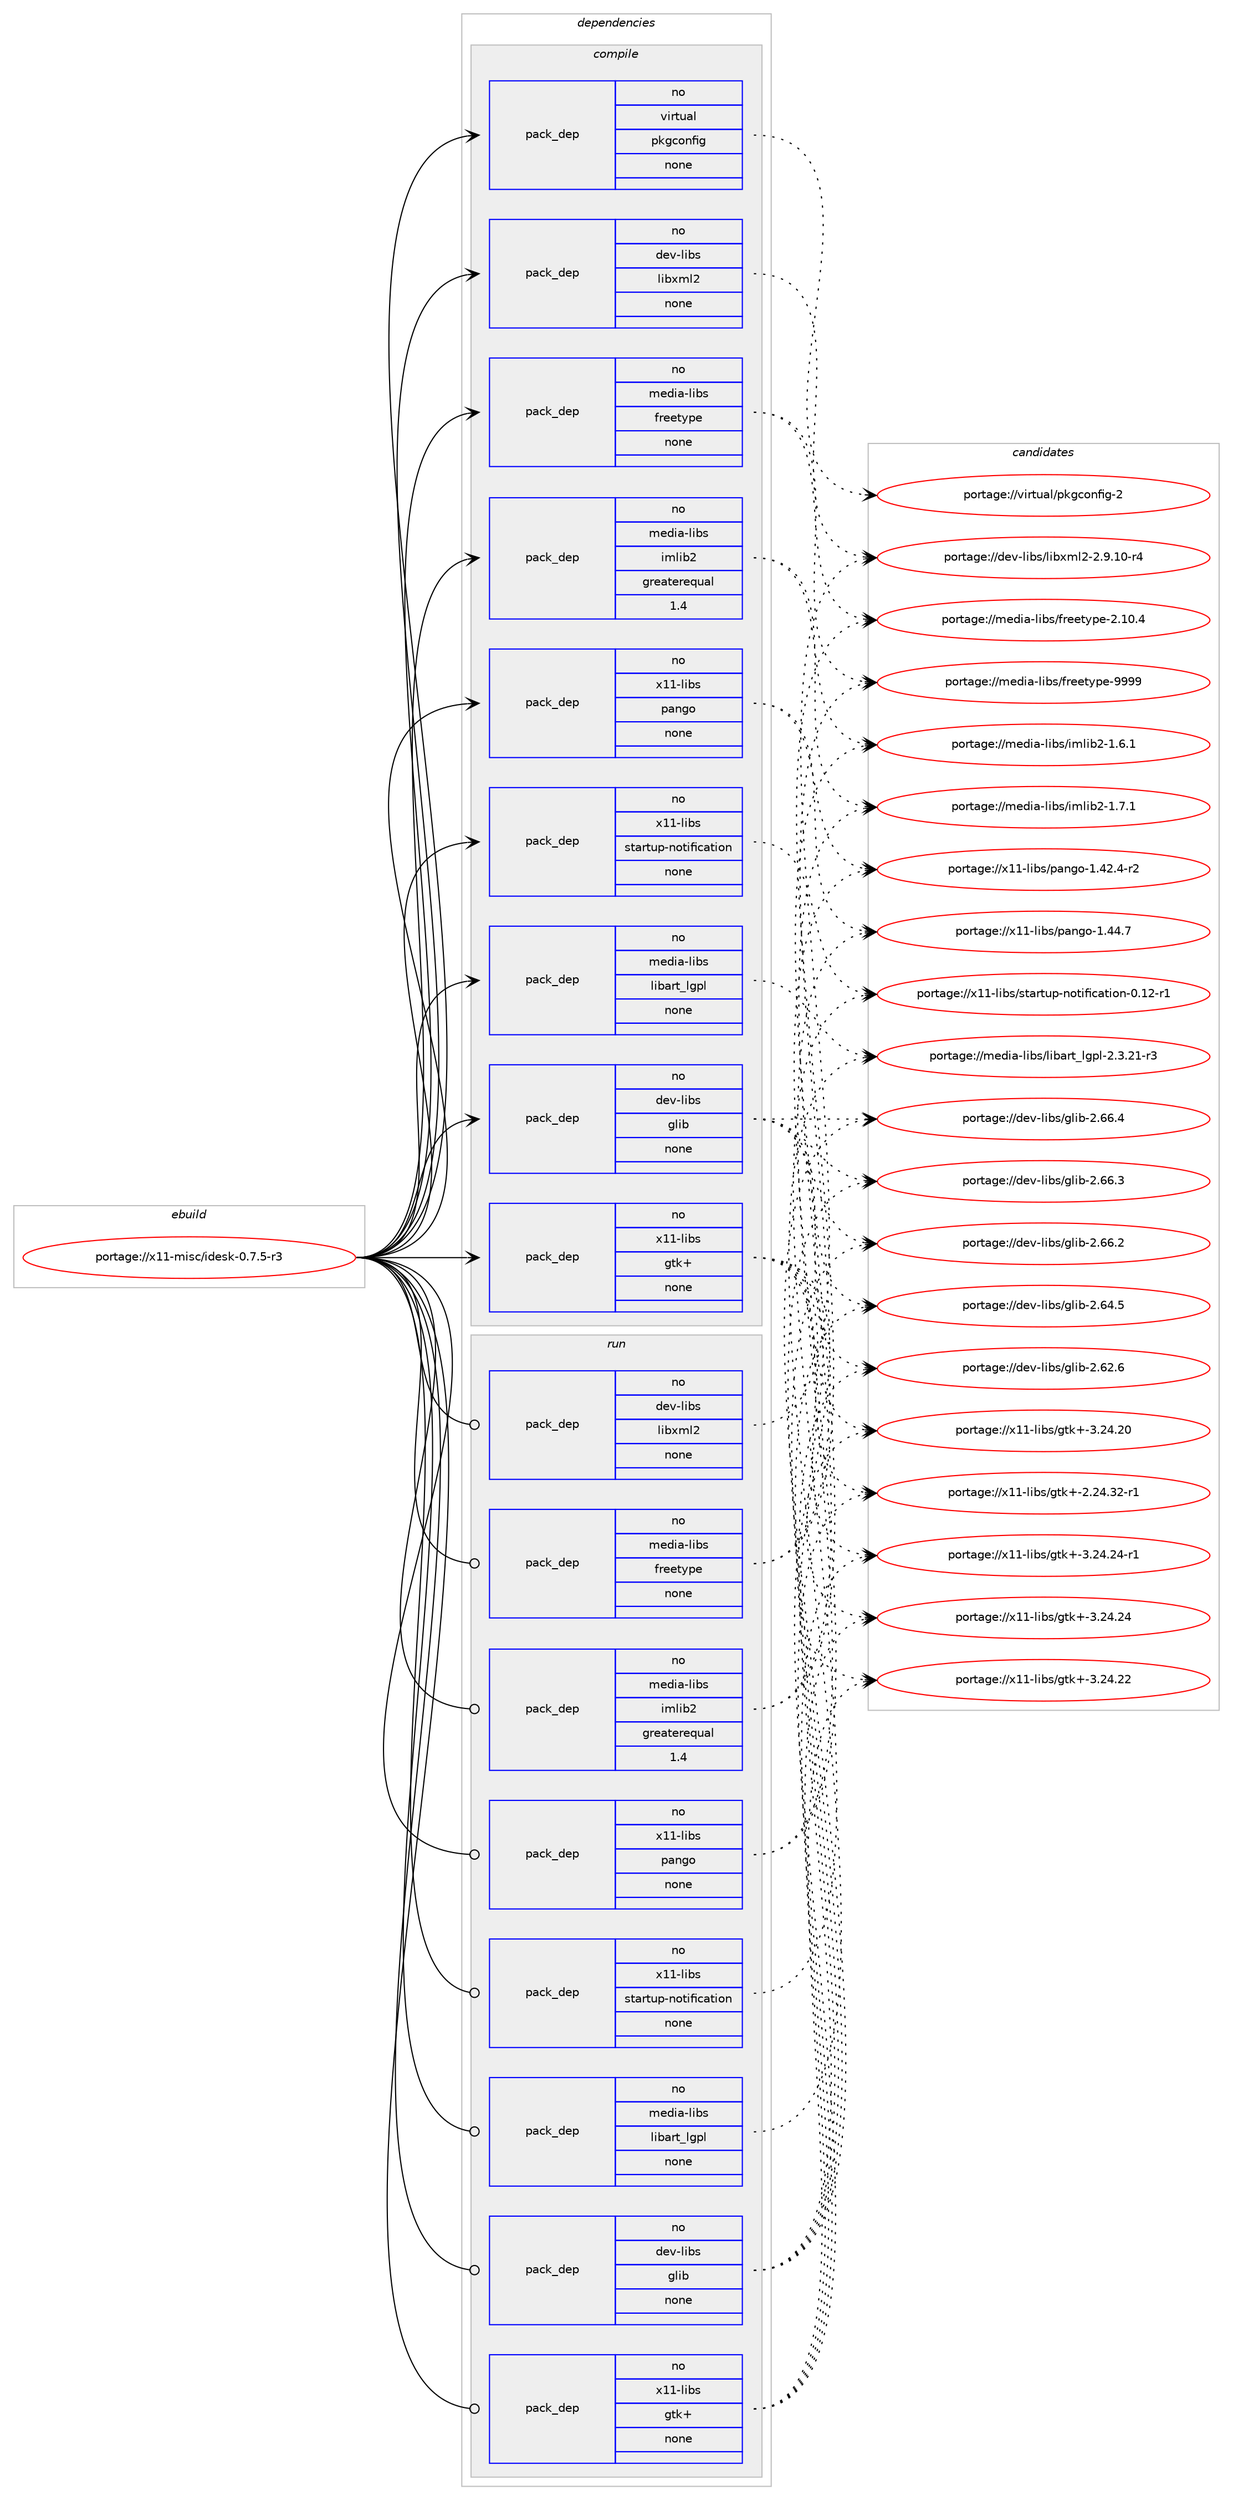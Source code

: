digraph prolog {

# *************
# Graph options
# *************

newrank=true;
concentrate=true;
compound=true;
graph [rankdir=LR,fontname=Helvetica,fontsize=10,ranksep=1.5];#, ranksep=2.5, nodesep=0.2];
edge  [arrowhead=vee];
node  [fontname=Helvetica,fontsize=10];

# **********
# The ebuild
# **********

subgraph cluster_leftcol {
color=gray;
rank=same;
label=<<i>ebuild</i>>;
id [label="portage://x11-misc/idesk-0.7.5-r3", color=red, width=4, href="../x11-misc/idesk-0.7.5-r3.svg"];
}

# ****************
# The dependencies
# ****************

subgraph cluster_midcol {
color=gray;
label=<<i>dependencies</i>>;
subgraph cluster_compile {
fillcolor="#eeeeee";
style=filled;
label=<<i>compile</i>>;
subgraph pack2091 {
dependency2577 [label=<<TABLE BORDER="0" CELLBORDER="1" CELLSPACING="0" CELLPADDING="4" WIDTH="220"><TR><TD ROWSPAN="6" CELLPADDING="30">pack_dep</TD></TR><TR><TD WIDTH="110">no</TD></TR><TR><TD>dev-libs</TD></TR><TR><TD>glib</TD></TR><TR><TD>none</TD></TR><TR><TD></TD></TR></TABLE>>, shape=none, color=blue];
}
id:e -> dependency2577:w [weight=20,style="solid",arrowhead="vee"];
subgraph pack2092 {
dependency2578 [label=<<TABLE BORDER="0" CELLBORDER="1" CELLSPACING="0" CELLPADDING="4" WIDTH="220"><TR><TD ROWSPAN="6" CELLPADDING="30">pack_dep</TD></TR><TR><TD WIDTH="110">no</TD></TR><TR><TD>dev-libs</TD></TR><TR><TD>libxml2</TD></TR><TR><TD>none</TD></TR><TR><TD></TD></TR></TABLE>>, shape=none, color=blue];
}
id:e -> dependency2578:w [weight=20,style="solid",arrowhead="vee"];
subgraph pack2093 {
dependency2579 [label=<<TABLE BORDER="0" CELLBORDER="1" CELLSPACING="0" CELLPADDING="4" WIDTH="220"><TR><TD ROWSPAN="6" CELLPADDING="30">pack_dep</TD></TR><TR><TD WIDTH="110">no</TD></TR><TR><TD>media-libs</TD></TR><TR><TD>freetype</TD></TR><TR><TD>none</TD></TR><TR><TD></TD></TR></TABLE>>, shape=none, color=blue];
}
id:e -> dependency2579:w [weight=20,style="solid",arrowhead="vee"];
subgraph pack2094 {
dependency2580 [label=<<TABLE BORDER="0" CELLBORDER="1" CELLSPACING="0" CELLPADDING="4" WIDTH="220"><TR><TD ROWSPAN="6" CELLPADDING="30">pack_dep</TD></TR><TR><TD WIDTH="110">no</TD></TR><TR><TD>media-libs</TD></TR><TR><TD>imlib2</TD></TR><TR><TD>greaterequal</TD></TR><TR><TD>1.4</TD></TR></TABLE>>, shape=none, color=blue];
}
id:e -> dependency2580:w [weight=20,style="solid",arrowhead="vee"];
subgraph pack2095 {
dependency2581 [label=<<TABLE BORDER="0" CELLBORDER="1" CELLSPACING="0" CELLPADDING="4" WIDTH="220"><TR><TD ROWSPAN="6" CELLPADDING="30">pack_dep</TD></TR><TR><TD WIDTH="110">no</TD></TR><TR><TD>media-libs</TD></TR><TR><TD>libart_lgpl</TD></TR><TR><TD>none</TD></TR><TR><TD></TD></TR></TABLE>>, shape=none, color=blue];
}
id:e -> dependency2581:w [weight=20,style="solid",arrowhead="vee"];
subgraph pack2096 {
dependency2582 [label=<<TABLE BORDER="0" CELLBORDER="1" CELLSPACING="0" CELLPADDING="4" WIDTH="220"><TR><TD ROWSPAN="6" CELLPADDING="30">pack_dep</TD></TR><TR><TD WIDTH="110">no</TD></TR><TR><TD>virtual</TD></TR><TR><TD>pkgconfig</TD></TR><TR><TD>none</TD></TR><TR><TD></TD></TR></TABLE>>, shape=none, color=blue];
}
id:e -> dependency2582:w [weight=20,style="solid",arrowhead="vee"];
subgraph pack2097 {
dependency2583 [label=<<TABLE BORDER="0" CELLBORDER="1" CELLSPACING="0" CELLPADDING="4" WIDTH="220"><TR><TD ROWSPAN="6" CELLPADDING="30">pack_dep</TD></TR><TR><TD WIDTH="110">no</TD></TR><TR><TD>x11-libs</TD></TR><TR><TD>gtk+</TD></TR><TR><TD>none</TD></TR><TR><TD></TD></TR></TABLE>>, shape=none, color=blue];
}
id:e -> dependency2583:w [weight=20,style="solid",arrowhead="vee"];
subgraph pack2098 {
dependency2584 [label=<<TABLE BORDER="0" CELLBORDER="1" CELLSPACING="0" CELLPADDING="4" WIDTH="220"><TR><TD ROWSPAN="6" CELLPADDING="30">pack_dep</TD></TR><TR><TD WIDTH="110">no</TD></TR><TR><TD>x11-libs</TD></TR><TR><TD>pango</TD></TR><TR><TD>none</TD></TR><TR><TD></TD></TR></TABLE>>, shape=none, color=blue];
}
id:e -> dependency2584:w [weight=20,style="solid",arrowhead="vee"];
subgraph pack2099 {
dependency2585 [label=<<TABLE BORDER="0" CELLBORDER="1" CELLSPACING="0" CELLPADDING="4" WIDTH="220"><TR><TD ROWSPAN="6" CELLPADDING="30">pack_dep</TD></TR><TR><TD WIDTH="110">no</TD></TR><TR><TD>x11-libs</TD></TR><TR><TD>startup-notification</TD></TR><TR><TD>none</TD></TR><TR><TD></TD></TR></TABLE>>, shape=none, color=blue];
}
id:e -> dependency2585:w [weight=20,style="solid",arrowhead="vee"];
}
subgraph cluster_compileandrun {
fillcolor="#eeeeee";
style=filled;
label=<<i>compile and run</i>>;
}
subgraph cluster_run {
fillcolor="#eeeeee";
style=filled;
label=<<i>run</i>>;
subgraph pack2100 {
dependency2586 [label=<<TABLE BORDER="0" CELLBORDER="1" CELLSPACING="0" CELLPADDING="4" WIDTH="220"><TR><TD ROWSPAN="6" CELLPADDING="30">pack_dep</TD></TR><TR><TD WIDTH="110">no</TD></TR><TR><TD>dev-libs</TD></TR><TR><TD>glib</TD></TR><TR><TD>none</TD></TR><TR><TD></TD></TR></TABLE>>, shape=none, color=blue];
}
id:e -> dependency2586:w [weight=20,style="solid",arrowhead="odot"];
subgraph pack2101 {
dependency2587 [label=<<TABLE BORDER="0" CELLBORDER="1" CELLSPACING="0" CELLPADDING="4" WIDTH="220"><TR><TD ROWSPAN="6" CELLPADDING="30">pack_dep</TD></TR><TR><TD WIDTH="110">no</TD></TR><TR><TD>dev-libs</TD></TR><TR><TD>libxml2</TD></TR><TR><TD>none</TD></TR><TR><TD></TD></TR></TABLE>>, shape=none, color=blue];
}
id:e -> dependency2587:w [weight=20,style="solid",arrowhead="odot"];
subgraph pack2102 {
dependency2588 [label=<<TABLE BORDER="0" CELLBORDER="1" CELLSPACING="0" CELLPADDING="4" WIDTH="220"><TR><TD ROWSPAN="6" CELLPADDING="30">pack_dep</TD></TR><TR><TD WIDTH="110">no</TD></TR><TR><TD>media-libs</TD></TR><TR><TD>freetype</TD></TR><TR><TD>none</TD></TR><TR><TD></TD></TR></TABLE>>, shape=none, color=blue];
}
id:e -> dependency2588:w [weight=20,style="solid",arrowhead="odot"];
subgraph pack2103 {
dependency2589 [label=<<TABLE BORDER="0" CELLBORDER="1" CELLSPACING="0" CELLPADDING="4" WIDTH="220"><TR><TD ROWSPAN="6" CELLPADDING="30">pack_dep</TD></TR><TR><TD WIDTH="110">no</TD></TR><TR><TD>media-libs</TD></TR><TR><TD>imlib2</TD></TR><TR><TD>greaterequal</TD></TR><TR><TD>1.4</TD></TR></TABLE>>, shape=none, color=blue];
}
id:e -> dependency2589:w [weight=20,style="solid",arrowhead="odot"];
subgraph pack2104 {
dependency2590 [label=<<TABLE BORDER="0" CELLBORDER="1" CELLSPACING="0" CELLPADDING="4" WIDTH="220"><TR><TD ROWSPAN="6" CELLPADDING="30">pack_dep</TD></TR><TR><TD WIDTH="110">no</TD></TR><TR><TD>media-libs</TD></TR><TR><TD>libart_lgpl</TD></TR><TR><TD>none</TD></TR><TR><TD></TD></TR></TABLE>>, shape=none, color=blue];
}
id:e -> dependency2590:w [weight=20,style="solid",arrowhead="odot"];
subgraph pack2105 {
dependency2591 [label=<<TABLE BORDER="0" CELLBORDER="1" CELLSPACING="0" CELLPADDING="4" WIDTH="220"><TR><TD ROWSPAN="6" CELLPADDING="30">pack_dep</TD></TR><TR><TD WIDTH="110">no</TD></TR><TR><TD>x11-libs</TD></TR><TR><TD>gtk+</TD></TR><TR><TD>none</TD></TR><TR><TD></TD></TR></TABLE>>, shape=none, color=blue];
}
id:e -> dependency2591:w [weight=20,style="solid",arrowhead="odot"];
subgraph pack2106 {
dependency2592 [label=<<TABLE BORDER="0" CELLBORDER="1" CELLSPACING="0" CELLPADDING="4" WIDTH="220"><TR><TD ROWSPAN="6" CELLPADDING="30">pack_dep</TD></TR><TR><TD WIDTH="110">no</TD></TR><TR><TD>x11-libs</TD></TR><TR><TD>pango</TD></TR><TR><TD>none</TD></TR><TR><TD></TD></TR></TABLE>>, shape=none, color=blue];
}
id:e -> dependency2592:w [weight=20,style="solid",arrowhead="odot"];
subgraph pack2107 {
dependency2593 [label=<<TABLE BORDER="0" CELLBORDER="1" CELLSPACING="0" CELLPADDING="4" WIDTH="220"><TR><TD ROWSPAN="6" CELLPADDING="30">pack_dep</TD></TR><TR><TD WIDTH="110">no</TD></TR><TR><TD>x11-libs</TD></TR><TR><TD>startup-notification</TD></TR><TR><TD>none</TD></TR><TR><TD></TD></TR></TABLE>>, shape=none, color=blue];
}
id:e -> dependency2593:w [weight=20,style="solid",arrowhead="odot"];
}
}

# **************
# The candidates
# **************

subgraph cluster_choices {
rank=same;
color=gray;
label=<<i>candidates</i>>;

subgraph choice2091 {
color=black;
nodesep=1;
choice1001011184510810598115471031081059845504654544652 [label="portage://dev-libs/glib-2.66.4", color=red, width=4,href="../dev-libs/glib-2.66.4.svg"];
choice1001011184510810598115471031081059845504654544651 [label="portage://dev-libs/glib-2.66.3", color=red, width=4,href="../dev-libs/glib-2.66.3.svg"];
choice1001011184510810598115471031081059845504654544650 [label="portage://dev-libs/glib-2.66.2", color=red, width=4,href="../dev-libs/glib-2.66.2.svg"];
choice1001011184510810598115471031081059845504654524653 [label="portage://dev-libs/glib-2.64.5", color=red, width=4,href="../dev-libs/glib-2.64.5.svg"];
choice1001011184510810598115471031081059845504654504654 [label="portage://dev-libs/glib-2.62.6", color=red, width=4,href="../dev-libs/glib-2.62.6.svg"];
dependency2577:e -> choice1001011184510810598115471031081059845504654544652:w [style=dotted,weight="100"];
dependency2577:e -> choice1001011184510810598115471031081059845504654544651:w [style=dotted,weight="100"];
dependency2577:e -> choice1001011184510810598115471031081059845504654544650:w [style=dotted,weight="100"];
dependency2577:e -> choice1001011184510810598115471031081059845504654524653:w [style=dotted,weight="100"];
dependency2577:e -> choice1001011184510810598115471031081059845504654504654:w [style=dotted,weight="100"];
}
subgraph choice2092 {
color=black;
nodesep=1;
choice1001011184510810598115471081059812010910850455046574649484511452 [label="portage://dev-libs/libxml2-2.9.10-r4", color=red, width=4,href="../dev-libs/libxml2-2.9.10-r4.svg"];
dependency2578:e -> choice1001011184510810598115471081059812010910850455046574649484511452:w [style=dotted,weight="100"];
}
subgraph choice2093 {
color=black;
nodesep=1;
choice109101100105974510810598115471021141011011161211121014557575757 [label="portage://media-libs/freetype-9999", color=red, width=4,href="../media-libs/freetype-9999.svg"];
choice1091011001059745108105981154710211410110111612111210145504649484652 [label="portage://media-libs/freetype-2.10.4", color=red, width=4,href="../media-libs/freetype-2.10.4.svg"];
dependency2579:e -> choice109101100105974510810598115471021141011011161211121014557575757:w [style=dotted,weight="100"];
dependency2579:e -> choice1091011001059745108105981154710211410110111612111210145504649484652:w [style=dotted,weight="100"];
}
subgraph choice2094 {
color=black;
nodesep=1;
choice109101100105974510810598115471051091081059850454946554649 [label="portage://media-libs/imlib2-1.7.1", color=red, width=4,href="../media-libs/imlib2-1.7.1.svg"];
choice109101100105974510810598115471051091081059850454946544649 [label="portage://media-libs/imlib2-1.6.1", color=red, width=4,href="../media-libs/imlib2-1.6.1.svg"];
dependency2580:e -> choice109101100105974510810598115471051091081059850454946554649:w [style=dotted,weight="100"];
dependency2580:e -> choice109101100105974510810598115471051091081059850454946544649:w [style=dotted,weight="100"];
}
subgraph choice2095 {
color=black;
nodesep=1;
choice10910110010597451081059811547108105989711411695108103112108455046514650494511451 [label="portage://media-libs/libart_lgpl-2.3.21-r3", color=red, width=4,href="../media-libs/libart_lgpl-2.3.21-r3.svg"];
dependency2581:e -> choice10910110010597451081059811547108105989711411695108103112108455046514650494511451:w [style=dotted,weight="100"];
}
subgraph choice2096 {
color=black;
nodesep=1;
choice1181051141161179710847112107103991111101021051034550 [label="portage://virtual/pkgconfig-2", color=red, width=4,href="../virtual/pkgconfig-2.svg"];
dependency2582:e -> choice1181051141161179710847112107103991111101021051034550:w [style=dotted,weight="100"];
}
subgraph choice2097 {
color=black;
nodesep=1;
choice12049494510810598115471031161074345514650524650524511449 [label="portage://x11-libs/gtk+-3.24.24-r1", color=red, width=4,href="../x11-libs/gtk+-3.24.24-r1.svg"];
choice1204949451081059811547103116107434551465052465052 [label="portage://x11-libs/gtk+-3.24.24", color=red, width=4,href="../x11-libs/gtk+-3.24.24.svg"];
choice1204949451081059811547103116107434551465052465050 [label="portage://x11-libs/gtk+-3.24.22", color=red, width=4,href="../x11-libs/gtk+-3.24.22.svg"];
choice1204949451081059811547103116107434551465052465048 [label="portage://x11-libs/gtk+-3.24.20", color=red, width=4,href="../x11-libs/gtk+-3.24.20.svg"];
choice12049494510810598115471031161074345504650524651504511449 [label="portage://x11-libs/gtk+-2.24.32-r1", color=red, width=4,href="../x11-libs/gtk+-2.24.32-r1.svg"];
dependency2583:e -> choice12049494510810598115471031161074345514650524650524511449:w [style=dotted,weight="100"];
dependency2583:e -> choice1204949451081059811547103116107434551465052465052:w [style=dotted,weight="100"];
dependency2583:e -> choice1204949451081059811547103116107434551465052465050:w [style=dotted,weight="100"];
dependency2583:e -> choice1204949451081059811547103116107434551465052465048:w [style=dotted,weight="100"];
dependency2583:e -> choice12049494510810598115471031161074345504650524651504511449:w [style=dotted,weight="100"];
}
subgraph choice2098 {
color=black;
nodesep=1;
choice12049494510810598115471129711010311145494652524655 [label="portage://x11-libs/pango-1.44.7", color=red, width=4,href="../x11-libs/pango-1.44.7.svg"];
choice120494945108105981154711297110103111454946525046524511450 [label="portage://x11-libs/pango-1.42.4-r2", color=red, width=4,href="../x11-libs/pango-1.42.4-r2.svg"];
dependency2584:e -> choice12049494510810598115471129711010311145494652524655:w [style=dotted,weight="100"];
dependency2584:e -> choice120494945108105981154711297110103111454946525046524511450:w [style=dotted,weight="100"];
}
subgraph choice2099 {
color=black;
nodesep=1;
choice12049494510810598115471151169711411611711245110111116105102105999711610511111045484649504511449 [label="portage://x11-libs/startup-notification-0.12-r1", color=red, width=4,href="../x11-libs/startup-notification-0.12-r1.svg"];
dependency2585:e -> choice12049494510810598115471151169711411611711245110111116105102105999711610511111045484649504511449:w [style=dotted,weight="100"];
}
subgraph choice2100 {
color=black;
nodesep=1;
choice1001011184510810598115471031081059845504654544652 [label="portage://dev-libs/glib-2.66.4", color=red, width=4,href="../dev-libs/glib-2.66.4.svg"];
choice1001011184510810598115471031081059845504654544651 [label="portage://dev-libs/glib-2.66.3", color=red, width=4,href="../dev-libs/glib-2.66.3.svg"];
choice1001011184510810598115471031081059845504654544650 [label="portage://dev-libs/glib-2.66.2", color=red, width=4,href="../dev-libs/glib-2.66.2.svg"];
choice1001011184510810598115471031081059845504654524653 [label="portage://dev-libs/glib-2.64.5", color=red, width=4,href="../dev-libs/glib-2.64.5.svg"];
choice1001011184510810598115471031081059845504654504654 [label="portage://dev-libs/glib-2.62.6", color=red, width=4,href="../dev-libs/glib-2.62.6.svg"];
dependency2586:e -> choice1001011184510810598115471031081059845504654544652:w [style=dotted,weight="100"];
dependency2586:e -> choice1001011184510810598115471031081059845504654544651:w [style=dotted,weight="100"];
dependency2586:e -> choice1001011184510810598115471031081059845504654544650:w [style=dotted,weight="100"];
dependency2586:e -> choice1001011184510810598115471031081059845504654524653:w [style=dotted,weight="100"];
dependency2586:e -> choice1001011184510810598115471031081059845504654504654:w [style=dotted,weight="100"];
}
subgraph choice2101 {
color=black;
nodesep=1;
choice1001011184510810598115471081059812010910850455046574649484511452 [label="portage://dev-libs/libxml2-2.9.10-r4", color=red, width=4,href="../dev-libs/libxml2-2.9.10-r4.svg"];
dependency2587:e -> choice1001011184510810598115471081059812010910850455046574649484511452:w [style=dotted,weight="100"];
}
subgraph choice2102 {
color=black;
nodesep=1;
choice109101100105974510810598115471021141011011161211121014557575757 [label="portage://media-libs/freetype-9999", color=red, width=4,href="../media-libs/freetype-9999.svg"];
choice1091011001059745108105981154710211410110111612111210145504649484652 [label="portage://media-libs/freetype-2.10.4", color=red, width=4,href="../media-libs/freetype-2.10.4.svg"];
dependency2588:e -> choice109101100105974510810598115471021141011011161211121014557575757:w [style=dotted,weight="100"];
dependency2588:e -> choice1091011001059745108105981154710211410110111612111210145504649484652:w [style=dotted,weight="100"];
}
subgraph choice2103 {
color=black;
nodesep=1;
choice109101100105974510810598115471051091081059850454946554649 [label="portage://media-libs/imlib2-1.7.1", color=red, width=4,href="../media-libs/imlib2-1.7.1.svg"];
choice109101100105974510810598115471051091081059850454946544649 [label="portage://media-libs/imlib2-1.6.1", color=red, width=4,href="../media-libs/imlib2-1.6.1.svg"];
dependency2589:e -> choice109101100105974510810598115471051091081059850454946554649:w [style=dotted,weight="100"];
dependency2589:e -> choice109101100105974510810598115471051091081059850454946544649:w [style=dotted,weight="100"];
}
subgraph choice2104 {
color=black;
nodesep=1;
choice10910110010597451081059811547108105989711411695108103112108455046514650494511451 [label="portage://media-libs/libart_lgpl-2.3.21-r3", color=red, width=4,href="../media-libs/libart_lgpl-2.3.21-r3.svg"];
dependency2590:e -> choice10910110010597451081059811547108105989711411695108103112108455046514650494511451:w [style=dotted,weight="100"];
}
subgraph choice2105 {
color=black;
nodesep=1;
choice12049494510810598115471031161074345514650524650524511449 [label="portage://x11-libs/gtk+-3.24.24-r1", color=red, width=4,href="../x11-libs/gtk+-3.24.24-r1.svg"];
choice1204949451081059811547103116107434551465052465052 [label="portage://x11-libs/gtk+-3.24.24", color=red, width=4,href="../x11-libs/gtk+-3.24.24.svg"];
choice1204949451081059811547103116107434551465052465050 [label="portage://x11-libs/gtk+-3.24.22", color=red, width=4,href="../x11-libs/gtk+-3.24.22.svg"];
choice1204949451081059811547103116107434551465052465048 [label="portage://x11-libs/gtk+-3.24.20", color=red, width=4,href="../x11-libs/gtk+-3.24.20.svg"];
choice12049494510810598115471031161074345504650524651504511449 [label="portage://x11-libs/gtk+-2.24.32-r1", color=red, width=4,href="../x11-libs/gtk+-2.24.32-r1.svg"];
dependency2591:e -> choice12049494510810598115471031161074345514650524650524511449:w [style=dotted,weight="100"];
dependency2591:e -> choice1204949451081059811547103116107434551465052465052:w [style=dotted,weight="100"];
dependency2591:e -> choice1204949451081059811547103116107434551465052465050:w [style=dotted,weight="100"];
dependency2591:e -> choice1204949451081059811547103116107434551465052465048:w [style=dotted,weight="100"];
dependency2591:e -> choice12049494510810598115471031161074345504650524651504511449:w [style=dotted,weight="100"];
}
subgraph choice2106 {
color=black;
nodesep=1;
choice12049494510810598115471129711010311145494652524655 [label="portage://x11-libs/pango-1.44.7", color=red, width=4,href="../x11-libs/pango-1.44.7.svg"];
choice120494945108105981154711297110103111454946525046524511450 [label="portage://x11-libs/pango-1.42.4-r2", color=red, width=4,href="../x11-libs/pango-1.42.4-r2.svg"];
dependency2592:e -> choice12049494510810598115471129711010311145494652524655:w [style=dotted,weight="100"];
dependency2592:e -> choice120494945108105981154711297110103111454946525046524511450:w [style=dotted,weight="100"];
}
subgraph choice2107 {
color=black;
nodesep=1;
choice12049494510810598115471151169711411611711245110111116105102105999711610511111045484649504511449 [label="portage://x11-libs/startup-notification-0.12-r1", color=red, width=4,href="../x11-libs/startup-notification-0.12-r1.svg"];
dependency2593:e -> choice12049494510810598115471151169711411611711245110111116105102105999711610511111045484649504511449:w [style=dotted,weight="100"];
}
}

}
